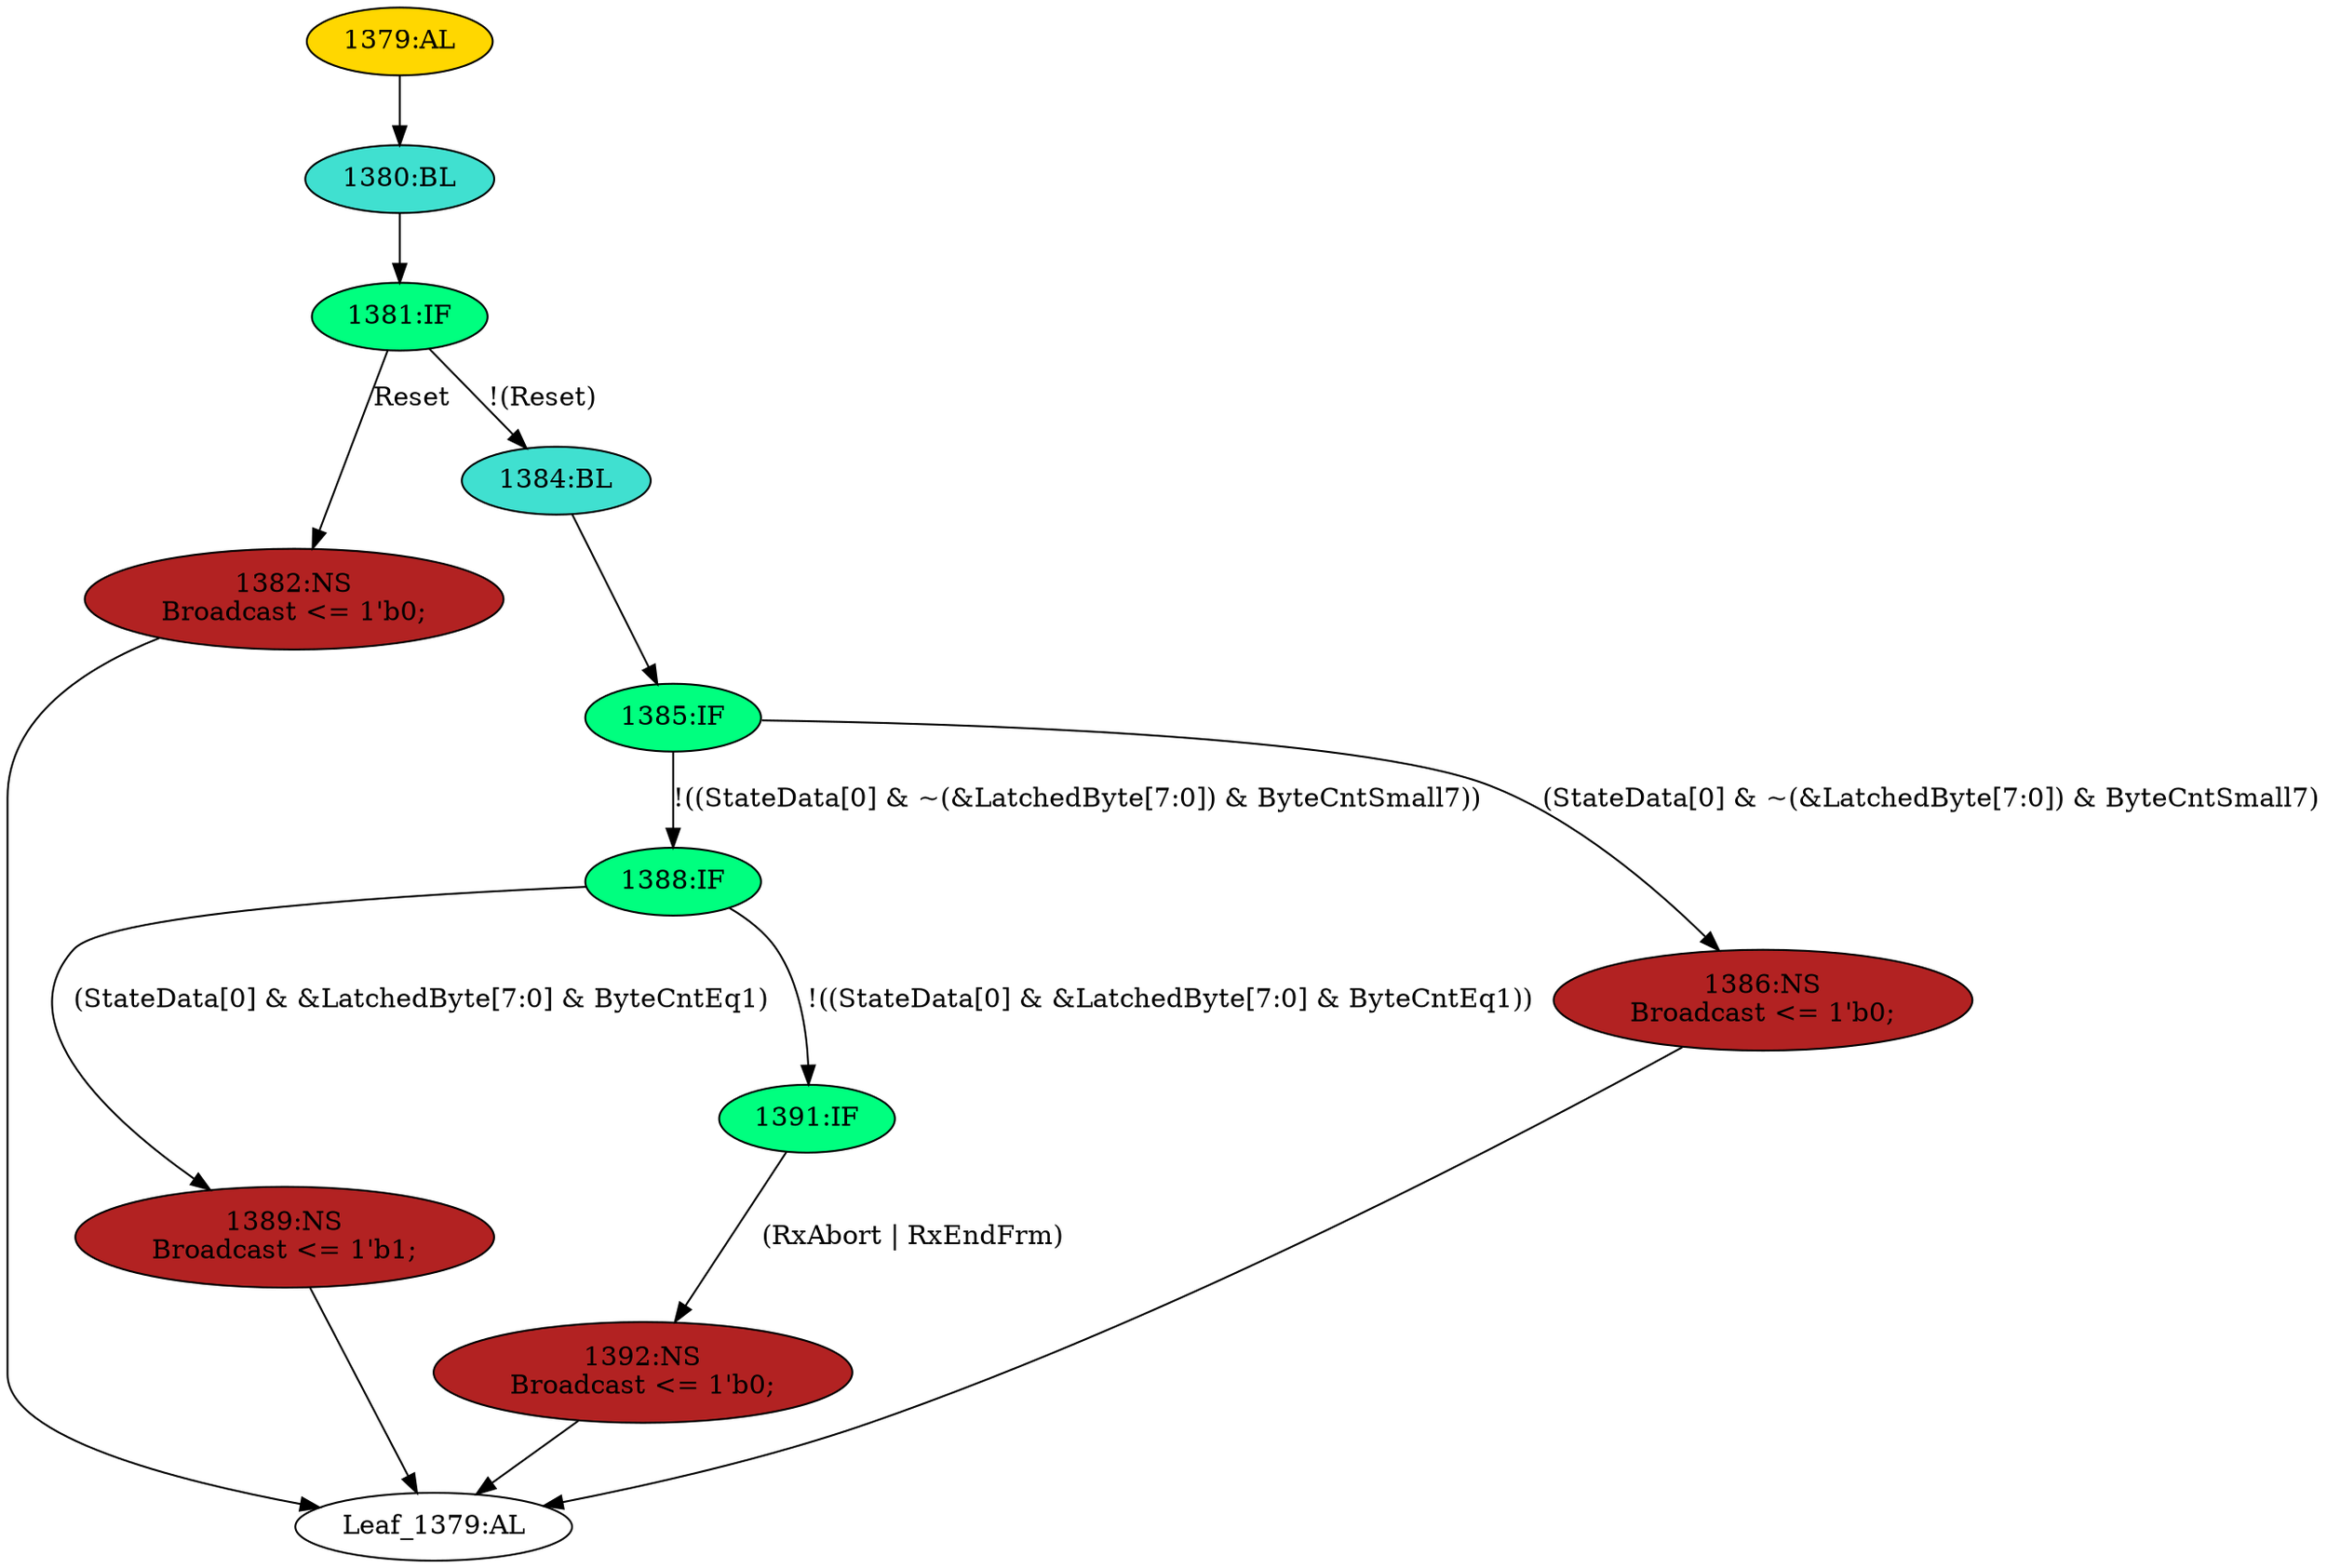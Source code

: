 strict digraph "" {
	node [label="\N"];
	"1382:NS"	 [ast="<pyverilog.vparser.ast.NonblockingSubstitution object at 0x7fb430335050>",
		fillcolor=firebrick,
		label="1382:NS
Broadcast <= 1'b0;",
		statements="[<pyverilog.vparser.ast.NonblockingSubstitution object at 0x7fb430335050>]",
		style=filled,
		typ=NonblockingSubstitution];
	"Leaf_1379:AL"	 [def_var="['Broadcast']",
		label="Leaf_1379:AL"];
	"1382:NS" -> "Leaf_1379:AL"	 [cond="[]",
		lineno=None];
	"1385:IF"	 [ast="<pyverilog.vparser.ast.IfStatement object at 0x7fb43032aa10>",
		fillcolor=springgreen,
		label="1385:IF",
		statements="[]",
		style=filled,
		typ=IfStatement];
	"1388:IF"	 [ast="<pyverilog.vparser.ast.IfStatement object at 0x7fb43032a1d0>",
		fillcolor=springgreen,
		label="1388:IF",
		statements="[]",
		style=filled,
		typ=IfStatement];
	"1385:IF" -> "1388:IF"	 [cond="['StateData', 'LatchedByte', 'ByteCntSmall7']",
		label="!((StateData[0] & ~(&LatchedByte[7:0]) & ByteCntSmall7))",
		lineno=1385];
	"1386:NS"	 [ast="<pyverilog.vparser.ast.NonblockingSubstitution object at 0x7fb43032aa50>",
		fillcolor=firebrick,
		label="1386:NS
Broadcast <= 1'b0;",
		statements="[<pyverilog.vparser.ast.NonblockingSubstitution object at 0x7fb43032aa50>]",
		style=filled,
		typ=NonblockingSubstitution];
	"1385:IF" -> "1386:NS"	 [cond="['StateData', 'LatchedByte', 'ByteCntSmall7']",
		label="(StateData[0] & ~(&LatchedByte[7:0]) & ByteCntSmall7)",
		lineno=1385];
	"1389:NS"	 [ast="<pyverilog.vparser.ast.NonblockingSubstitution object at 0x7fb43032a090>",
		fillcolor=firebrick,
		label="1389:NS
Broadcast <= 1'b1;",
		statements="[<pyverilog.vparser.ast.NonblockingSubstitution object at 0x7fb43032a090>]",
		style=filled,
		typ=NonblockingSubstitution];
	"1388:IF" -> "1389:NS"	 [cond="['StateData', 'LatchedByte', 'ByteCntEq1']",
		label="(StateData[0] & &LatchedByte[7:0] & ByteCntEq1)",
		lineno=1388];
	"1391:IF"	 [ast="<pyverilog.vparser.ast.IfStatement object at 0x7fb43032a250>",
		fillcolor=springgreen,
		label="1391:IF",
		statements="[]",
		style=filled,
		typ=IfStatement];
	"1388:IF" -> "1391:IF"	 [cond="['StateData', 'LatchedByte', 'ByteCntEq1']",
		label="!((StateData[0] & &LatchedByte[7:0] & ByteCntEq1))",
		lineno=1388];
	"1379:AL"	 [ast="<pyverilog.vparser.ast.Always object at 0x7fb43032a7d0>",
		clk_sens=True,
		fillcolor=gold,
		label="1379:AL",
		sens="['MRxClk', 'Reset']",
		statements="[]",
		style=filled,
		typ=Always,
		use_var="['Reset', 'ByteCntSmall7', 'RxAbort', 'RxEndFrm', 'LatchedByte', 'ByteCntEq1', 'StateData']"];
	"1380:BL"	 [ast="<pyverilog.vparser.ast.Block object at 0x7fb43032a950>",
		fillcolor=turquoise,
		label="1380:BL",
		statements="[]",
		style=filled,
		typ=Block];
	"1379:AL" -> "1380:BL"	 [cond="[]",
		lineno=None];
	"1389:NS" -> "Leaf_1379:AL"	 [cond="[]",
		lineno=None];
	"1381:IF"	 [ast="<pyverilog.vparser.ast.IfStatement object at 0x7fb43032a990>",
		fillcolor=springgreen,
		label="1381:IF",
		statements="[]",
		style=filled,
		typ=IfStatement];
	"1381:IF" -> "1382:NS"	 [cond="['Reset']",
		label=Reset,
		lineno=1381];
	"1384:BL"	 [ast="<pyverilog.vparser.ast.Block object at 0x7fb43032a9d0>",
		fillcolor=turquoise,
		label="1384:BL",
		statements="[]",
		style=filled,
		typ=Block];
	"1381:IF" -> "1384:BL"	 [cond="['Reset']",
		label="!(Reset)",
		lineno=1381];
	"1384:BL" -> "1385:IF"	 [cond="[]",
		lineno=None];
	"1386:NS" -> "Leaf_1379:AL"	 [cond="[]",
		lineno=None];
	"1380:BL" -> "1381:IF"	 [cond="[]",
		lineno=None];
	"1392:NS"	 [ast="<pyverilog.vparser.ast.NonblockingSubstitution object at 0x7fb43032a2d0>",
		fillcolor=firebrick,
		label="1392:NS
Broadcast <= 1'b0;",
		statements="[<pyverilog.vparser.ast.NonblockingSubstitution object at 0x7fb43032a2d0>]",
		style=filled,
		typ=NonblockingSubstitution];
	"1391:IF" -> "1392:NS"	 [cond="['RxAbort', 'RxEndFrm']",
		label="(RxAbort | RxEndFrm)",
		lineno=1391];
	"1392:NS" -> "Leaf_1379:AL"	 [cond="[]",
		lineno=None];
}
